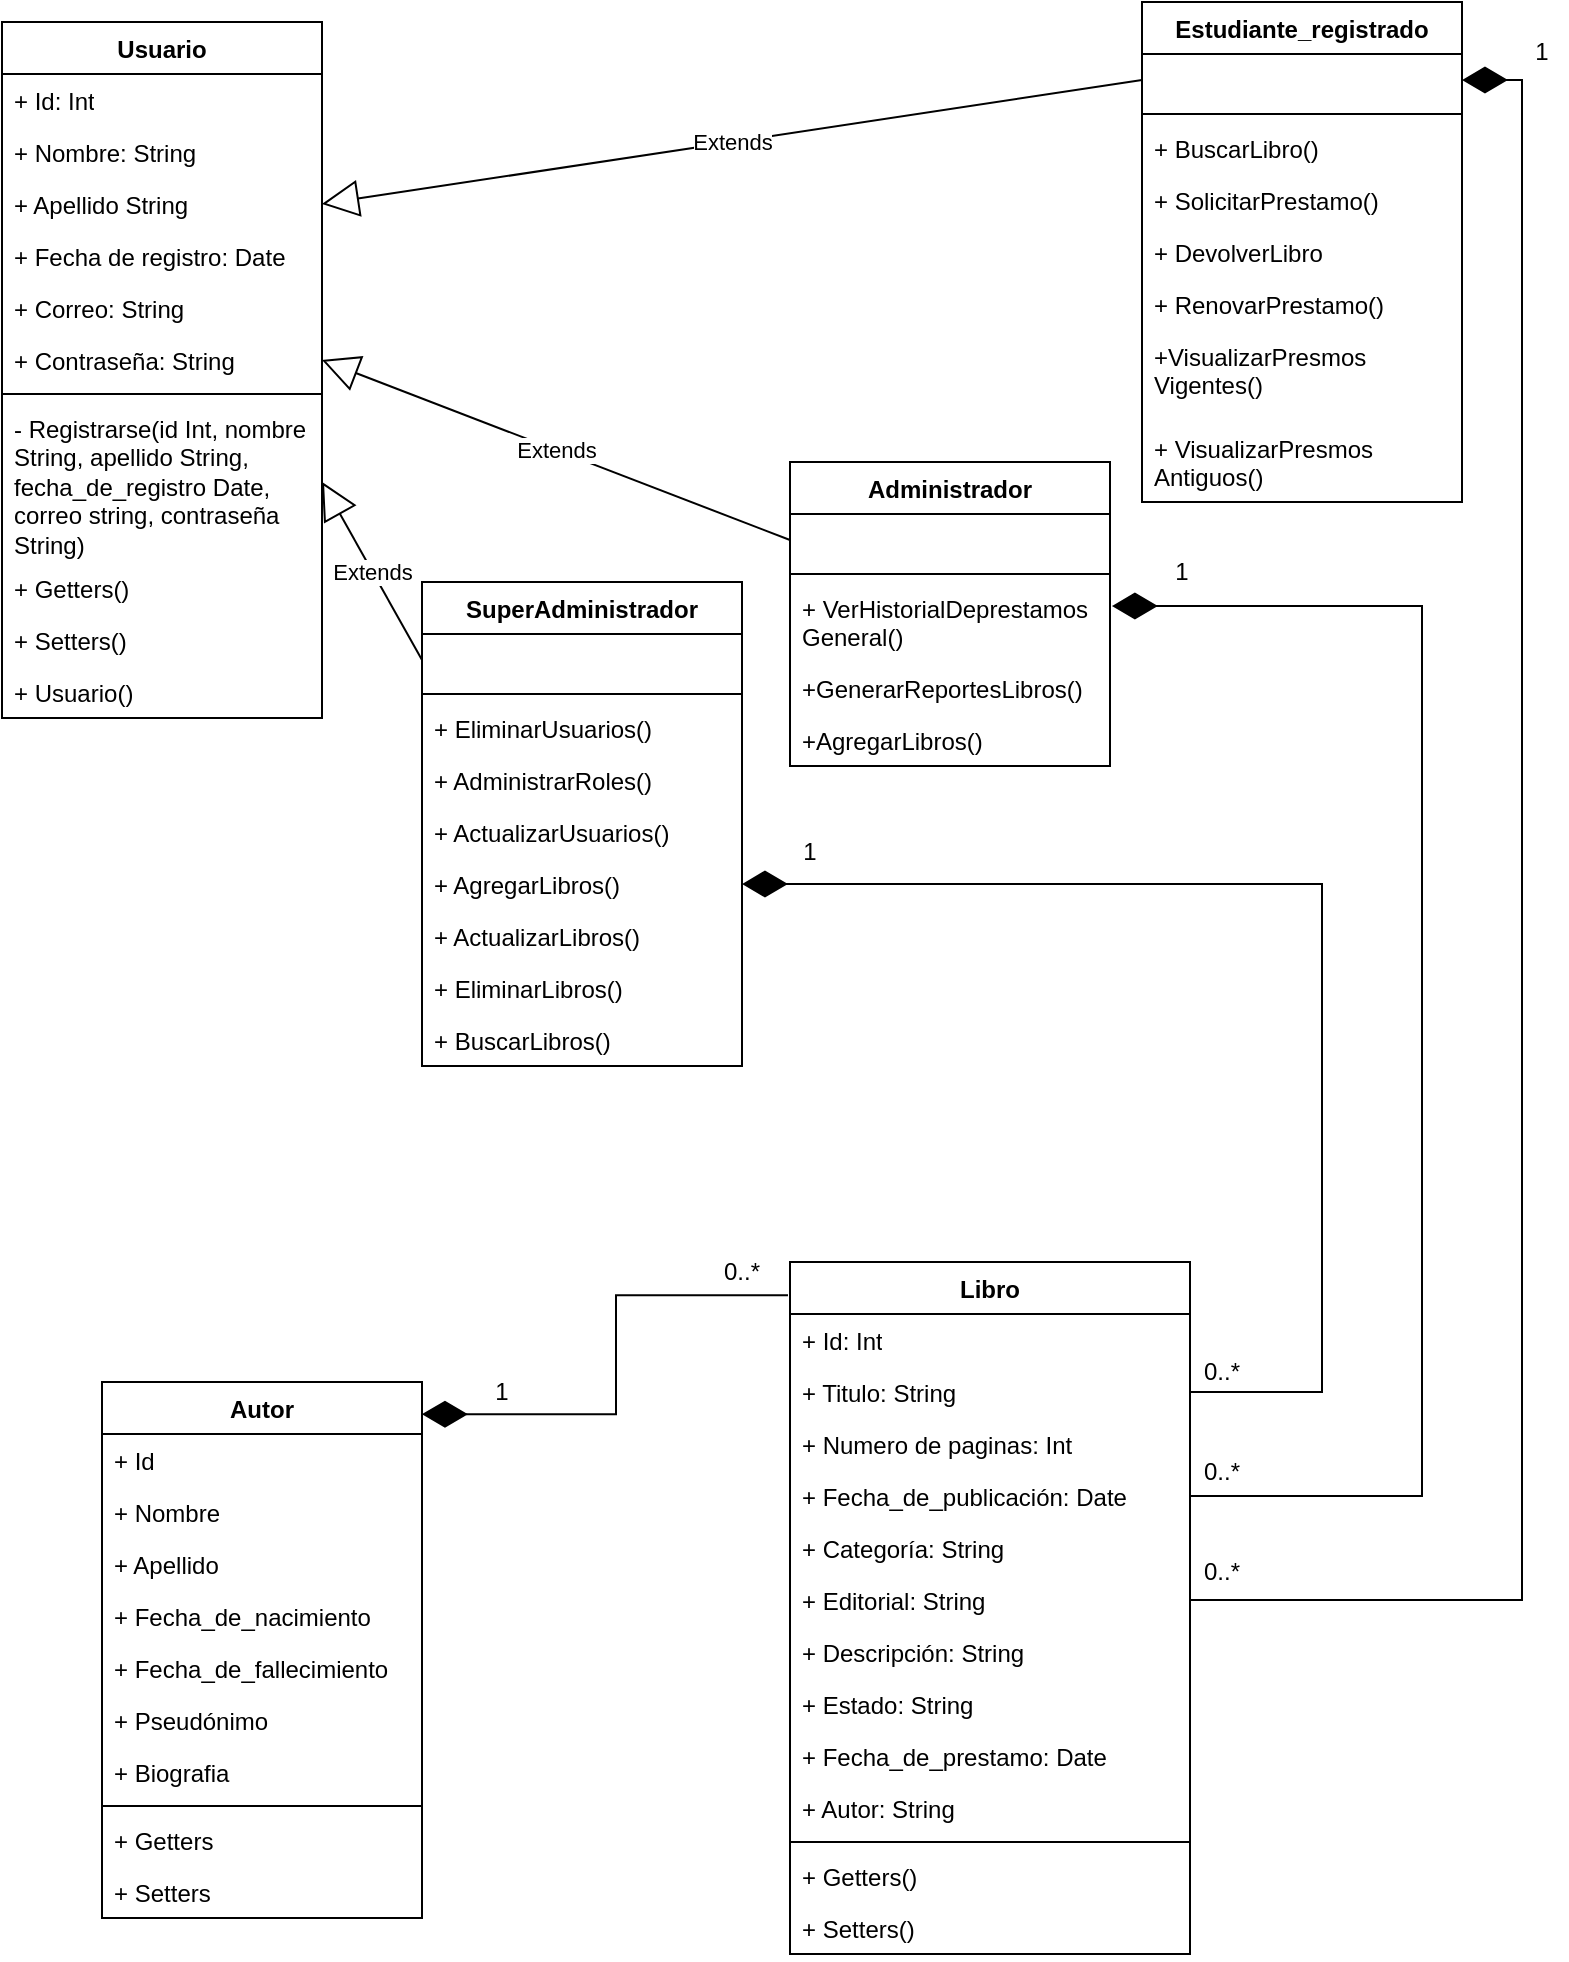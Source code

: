 <mxfile version="24.2.7" type="device">
  <diagram id="C5RBs43oDa-KdzZeNtuy" name="Page-1">
    <mxGraphModel dx="880" dy="474" grid="1" gridSize="10" guides="1" tooltips="1" connect="1" arrows="1" fold="1" page="1" pageScale="1" pageWidth="827" pageHeight="1169" math="0" shadow="0">
      <root>
        <mxCell id="WIyWlLk6GJQsqaUBKTNV-0" />
        <mxCell id="WIyWlLk6GJQsqaUBKTNV-1" parent="WIyWlLk6GJQsqaUBKTNV-0" />
        <mxCell id="soJJ_sp8PzKhSTQay1jE-0" value="Libro" style="swimlane;fontStyle=1;align=center;verticalAlign=top;childLayout=stackLayout;horizontal=1;startSize=26;horizontalStack=0;resizeParent=1;resizeParentMax=0;resizeLast=0;collapsible=1;marginBottom=0;whiteSpace=wrap;html=1;" parent="WIyWlLk6GJQsqaUBKTNV-1" vertex="1">
          <mxGeometry x="414" y="660" width="200" height="346" as="geometry" />
        </mxCell>
        <mxCell id="soJJ_sp8PzKhSTQay1jE-1" value="+ Id: Int" style="text;strokeColor=none;fillColor=none;align=left;verticalAlign=top;spacingLeft=4;spacingRight=4;overflow=hidden;rotatable=0;points=[[0,0.5],[1,0.5]];portConstraint=eastwest;whiteSpace=wrap;html=1;" parent="soJJ_sp8PzKhSTQay1jE-0" vertex="1">
          <mxGeometry y="26" width="200" height="26" as="geometry" />
        </mxCell>
        <mxCell id="soJJ_sp8PzKhSTQay1jE-8" value="+ Titulo: String" style="text;strokeColor=none;fillColor=none;align=left;verticalAlign=top;spacingLeft=4;spacingRight=4;overflow=hidden;rotatable=0;points=[[0,0.5],[1,0.5]];portConstraint=eastwest;whiteSpace=wrap;html=1;" parent="soJJ_sp8PzKhSTQay1jE-0" vertex="1">
          <mxGeometry y="52" width="200" height="26" as="geometry" />
        </mxCell>
        <mxCell id="soJJ_sp8PzKhSTQay1jE-9" value="+ Numero de paginas: Int" style="text;strokeColor=none;fillColor=none;align=left;verticalAlign=top;spacingLeft=4;spacingRight=4;overflow=hidden;rotatable=0;points=[[0,0.5],[1,0.5]];portConstraint=eastwest;whiteSpace=wrap;html=1;" parent="soJJ_sp8PzKhSTQay1jE-0" vertex="1">
          <mxGeometry y="78" width="200" height="26" as="geometry" />
        </mxCell>
        <mxCell id="soJJ_sp8PzKhSTQay1jE-11" value="+ Fecha_de_publicación: Date" style="text;strokeColor=none;fillColor=none;align=left;verticalAlign=top;spacingLeft=4;spacingRight=4;overflow=hidden;rotatable=0;points=[[0,0.5],[1,0.5]];portConstraint=eastwest;whiteSpace=wrap;html=1;" parent="soJJ_sp8PzKhSTQay1jE-0" vertex="1">
          <mxGeometry y="104" width="200" height="26" as="geometry" />
        </mxCell>
        <mxCell id="soJJ_sp8PzKhSTQay1jE-12" value="+ Categoría: String" style="text;strokeColor=none;fillColor=none;align=left;verticalAlign=top;spacingLeft=4;spacingRight=4;overflow=hidden;rotatable=0;points=[[0,0.5],[1,0.5]];portConstraint=eastwest;whiteSpace=wrap;html=1;" parent="soJJ_sp8PzKhSTQay1jE-0" vertex="1">
          <mxGeometry y="130" width="200" height="26" as="geometry" />
        </mxCell>
        <mxCell id="soJJ_sp8PzKhSTQay1jE-16" value="+ Editorial: String" style="text;strokeColor=none;fillColor=none;align=left;verticalAlign=top;spacingLeft=4;spacingRight=4;overflow=hidden;rotatable=0;points=[[0,0.5],[1,0.5]];portConstraint=eastwest;whiteSpace=wrap;html=1;" parent="soJJ_sp8PzKhSTQay1jE-0" vertex="1">
          <mxGeometry y="156" width="200" height="26" as="geometry" />
        </mxCell>
        <mxCell id="soJJ_sp8PzKhSTQay1jE-26" value="+ Descripción: String" style="text;strokeColor=none;fillColor=none;align=left;verticalAlign=top;spacingLeft=4;spacingRight=4;overflow=hidden;rotatable=0;points=[[0,0.5],[1,0.5]];portConstraint=eastwest;whiteSpace=wrap;html=1;" parent="soJJ_sp8PzKhSTQay1jE-0" vertex="1">
          <mxGeometry y="182" width="200" height="26" as="geometry" />
        </mxCell>
        <mxCell id="ppsFmQUHcT1ujf4E3q2L-0" value="+ Estado: String" style="text;strokeColor=none;fillColor=none;align=left;verticalAlign=top;spacingLeft=4;spacingRight=4;overflow=hidden;rotatable=0;points=[[0,0.5],[1,0.5]];portConstraint=eastwest;whiteSpace=wrap;html=1;" vertex="1" parent="soJJ_sp8PzKhSTQay1jE-0">
          <mxGeometry y="208" width="200" height="26" as="geometry" />
        </mxCell>
        <mxCell id="ppsFmQUHcT1ujf4E3q2L-1" value="+ Fecha_de_prestamo: Date" style="text;strokeColor=none;fillColor=none;align=left;verticalAlign=top;spacingLeft=4;spacingRight=4;overflow=hidden;rotatable=0;points=[[0,0.5],[1,0.5]];portConstraint=eastwest;whiteSpace=wrap;html=1;" vertex="1" parent="soJJ_sp8PzKhSTQay1jE-0">
          <mxGeometry y="234" width="200" height="26" as="geometry" />
        </mxCell>
        <mxCell id="soJJ_sp8PzKhSTQay1jE-27" value="+ Autor: String" style="text;strokeColor=none;fillColor=none;align=left;verticalAlign=top;spacingLeft=4;spacingRight=4;overflow=hidden;rotatable=0;points=[[0,0.5],[1,0.5]];portConstraint=eastwest;whiteSpace=wrap;html=1;" parent="soJJ_sp8PzKhSTQay1jE-0" vertex="1">
          <mxGeometry y="260" width="200" height="26" as="geometry" />
        </mxCell>
        <mxCell id="soJJ_sp8PzKhSTQay1jE-2" value="" style="line;strokeWidth=1;fillColor=none;align=left;verticalAlign=middle;spacingTop=-1;spacingLeft=3;spacingRight=3;rotatable=0;labelPosition=right;points=[];portConstraint=eastwest;strokeColor=inherit;" parent="soJJ_sp8PzKhSTQay1jE-0" vertex="1">
          <mxGeometry y="286" width="200" height="8" as="geometry" />
        </mxCell>
        <mxCell id="soJJ_sp8PzKhSTQay1jE-3" value="+ Getters()" style="text;strokeColor=none;fillColor=none;align=left;verticalAlign=top;spacingLeft=4;spacingRight=4;overflow=hidden;rotatable=0;points=[[0,0.5],[1,0.5]];portConstraint=eastwest;whiteSpace=wrap;html=1;" parent="soJJ_sp8PzKhSTQay1jE-0" vertex="1">
          <mxGeometry y="294" width="200" height="26" as="geometry" />
        </mxCell>
        <mxCell id="soJJ_sp8PzKhSTQay1jE-34" value="+ Setters()" style="text;strokeColor=none;fillColor=none;align=left;verticalAlign=top;spacingLeft=4;spacingRight=4;overflow=hidden;rotatable=0;points=[[0,0.5],[1,0.5]];portConstraint=eastwest;whiteSpace=wrap;html=1;" parent="soJJ_sp8PzKhSTQay1jE-0" vertex="1">
          <mxGeometry y="320" width="200" height="26" as="geometry" />
        </mxCell>
        <mxCell id="soJJ_sp8PzKhSTQay1jE-4" value="Autor&lt;div&gt;&lt;br&gt;&lt;/div&gt;" style="swimlane;fontStyle=1;align=center;verticalAlign=top;childLayout=stackLayout;horizontal=1;startSize=26;horizontalStack=0;resizeParent=1;resizeParentMax=0;resizeLast=0;collapsible=1;marginBottom=0;whiteSpace=wrap;html=1;" parent="WIyWlLk6GJQsqaUBKTNV-1" vertex="1">
          <mxGeometry x="70" y="720" width="160" height="268" as="geometry" />
        </mxCell>
        <mxCell id="soJJ_sp8PzKhSTQay1jE-5" value="+ Id" style="text;strokeColor=none;fillColor=none;align=left;verticalAlign=top;spacingLeft=4;spacingRight=4;overflow=hidden;rotatable=0;points=[[0,0.5],[1,0.5]];portConstraint=eastwest;whiteSpace=wrap;html=1;" parent="soJJ_sp8PzKhSTQay1jE-4" vertex="1">
          <mxGeometry y="26" width="160" height="26" as="geometry" />
        </mxCell>
        <mxCell id="soJJ_sp8PzKhSTQay1jE-14" value="+ Nombre&lt;div&gt;&lt;br&gt;&lt;/div&gt;" style="text;strokeColor=none;fillColor=none;align=left;verticalAlign=top;spacingLeft=4;spacingRight=4;overflow=hidden;rotatable=0;points=[[0,0.5],[1,0.5]];portConstraint=eastwest;whiteSpace=wrap;html=1;" parent="soJJ_sp8PzKhSTQay1jE-4" vertex="1">
          <mxGeometry y="52" width="160" height="26" as="geometry" />
        </mxCell>
        <mxCell id="soJJ_sp8PzKhSTQay1jE-13" value="+ Apellido" style="text;strokeColor=none;fillColor=none;align=left;verticalAlign=top;spacingLeft=4;spacingRight=4;overflow=hidden;rotatable=0;points=[[0,0.5],[1,0.5]];portConstraint=eastwest;whiteSpace=wrap;html=1;" parent="soJJ_sp8PzKhSTQay1jE-4" vertex="1">
          <mxGeometry y="78" width="160" height="26" as="geometry" />
        </mxCell>
        <mxCell id="soJJ_sp8PzKhSTQay1jE-29" value="+ Fecha_de_nacimiento" style="text;strokeColor=none;fillColor=none;align=left;verticalAlign=top;spacingLeft=4;spacingRight=4;overflow=hidden;rotatable=0;points=[[0,0.5],[1,0.5]];portConstraint=eastwest;whiteSpace=wrap;html=1;" parent="soJJ_sp8PzKhSTQay1jE-4" vertex="1">
          <mxGeometry y="104" width="160" height="26" as="geometry" />
        </mxCell>
        <mxCell id="soJJ_sp8PzKhSTQay1jE-30" value="+ Fecha_de_fallecimiento" style="text;strokeColor=none;fillColor=none;align=left;verticalAlign=top;spacingLeft=4;spacingRight=4;overflow=hidden;rotatable=0;points=[[0,0.5],[1,0.5]];portConstraint=eastwest;whiteSpace=wrap;html=1;" parent="soJJ_sp8PzKhSTQay1jE-4" vertex="1">
          <mxGeometry y="130" width="160" height="26" as="geometry" />
        </mxCell>
        <mxCell id="soJJ_sp8PzKhSTQay1jE-15" value="+ Pseudónimo" style="text;strokeColor=none;fillColor=none;align=left;verticalAlign=top;spacingLeft=4;spacingRight=4;overflow=hidden;rotatable=0;points=[[0,0.5],[1,0.5]];portConstraint=eastwest;whiteSpace=wrap;html=1;" parent="soJJ_sp8PzKhSTQay1jE-4" vertex="1">
          <mxGeometry y="156" width="160" height="26" as="geometry" />
        </mxCell>
        <mxCell id="soJJ_sp8PzKhSTQay1jE-28" value="+ Biografia" style="text;strokeColor=none;fillColor=none;align=left;verticalAlign=top;spacingLeft=4;spacingRight=4;overflow=hidden;rotatable=0;points=[[0,0.5],[1,0.5]];portConstraint=eastwest;whiteSpace=wrap;html=1;" parent="soJJ_sp8PzKhSTQay1jE-4" vertex="1">
          <mxGeometry y="182" width="160" height="26" as="geometry" />
        </mxCell>
        <mxCell id="soJJ_sp8PzKhSTQay1jE-6" value="" style="line;strokeWidth=1;fillColor=none;align=left;verticalAlign=middle;spacingTop=-1;spacingLeft=3;spacingRight=3;rotatable=0;labelPosition=right;points=[];portConstraint=eastwest;strokeColor=inherit;" parent="soJJ_sp8PzKhSTQay1jE-4" vertex="1">
          <mxGeometry y="208" width="160" height="8" as="geometry" />
        </mxCell>
        <mxCell id="soJJ_sp8PzKhSTQay1jE-7" value="+ Getters" style="text;strokeColor=none;fillColor=none;align=left;verticalAlign=top;spacingLeft=4;spacingRight=4;overflow=hidden;rotatable=0;points=[[0,0.5],[1,0.5]];portConstraint=eastwest;whiteSpace=wrap;html=1;" parent="soJJ_sp8PzKhSTQay1jE-4" vertex="1">
          <mxGeometry y="216" width="160" height="26" as="geometry" />
        </mxCell>
        <mxCell id="soJJ_sp8PzKhSTQay1jE-31" value="+ Setters" style="text;strokeColor=none;fillColor=none;align=left;verticalAlign=top;spacingLeft=4;spacingRight=4;overflow=hidden;rotatable=0;points=[[0,0.5],[1,0.5]];portConstraint=eastwest;whiteSpace=wrap;html=1;" parent="soJJ_sp8PzKhSTQay1jE-4" vertex="1">
          <mxGeometry y="242" width="160" height="26" as="geometry" />
        </mxCell>
        <mxCell id="soJJ_sp8PzKhSTQay1jE-10" style="edgeStyle=orthogonalEdgeStyle;rounded=0;orthogonalLoop=1;jettySize=auto;html=1;entryX=1;entryY=0.06;entryDx=0;entryDy=0;endArrow=diamondThin;endFill=1;startSize=6;endSize=20;entryPerimeter=0;exitX=-0.005;exitY=0.048;exitDx=0;exitDy=0;exitPerimeter=0;labelPosition=center;verticalLabelPosition=top;align=center;verticalAlign=bottom;" parent="WIyWlLk6GJQsqaUBKTNV-1" source="soJJ_sp8PzKhSTQay1jE-0" target="soJJ_sp8PzKhSTQay1jE-4" edge="1">
          <mxGeometry relative="1" as="geometry">
            <mxPoint x="370" y="121" as="targetPoint" />
            <mxPoint x="570" y="564" as="sourcePoint" />
          </mxGeometry>
        </mxCell>
        <mxCell id="soJJ_sp8PzKhSTQay1jE-37" value="SuperAdministrador" style="swimlane;fontStyle=1;align=center;verticalAlign=top;childLayout=stackLayout;horizontal=1;startSize=26;horizontalStack=0;resizeParent=1;resizeParentMax=0;resizeLast=0;collapsible=1;marginBottom=0;whiteSpace=wrap;html=1;" parent="WIyWlLk6GJQsqaUBKTNV-1" vertex="1">
          <mxGeometry x="230" y="320" width="160" height="242" as="geometry" />
        </mxCell>
        <mxCell id="soJJ_sp8PzKhSTQay1jE-56" value="&lt;div&gt;&lt;br&gt;&lt;/div&gt;" style="text;strokeColor=none;fillColor=none;align=left;verticalAlign=top;spacingLeft=4;spacingRight=4;overflow=hidden;rotatable=0;points=[[0,0.5],[1,0.5]];portConstraint=eastwest;whiteSpace=wrap;html=1;" parent="soJJ_sp8PzKhSTQay1jE-37" vertex="1">
          <mxGeometry y="26" width="160" height="26" as="geometry" />
        </mxCell>
        <mxCell id="soJJ_sp8PzKhSTQay1jE-39" value="" style="line;strokeWidth=1;fillColor=none;align=left;verticalAlign=middle;spacingTop=-1;spacingLeft=3;spacingRight=3;rotatable=0;labelPosition=right;points=[];portConstraint=eastwest;strokeColor=inherit;" parent="soJJ_sp8PzKhSTQay1jE-37" vertex="1">
          <mxGeometry y="52" width="160" height="8" as="geometry" />
        </mxCell>
        <mxCell id="soJJ_sp8PzKhSTQay1jE-40" value="+ EliminarUsuarios()" style="text;strokeColor=none;fillColor=none;align=left;verticalAlign=top;spacingLeft=4;spacingRight=4;overflow=hidden;rotatable=0;points=[[0,0.5],[1,0.5]];portConstraint=eastwest;whiteSpace=wrap;html=1;" parent="soJJ_sp8PzKhSTQay1jE-37" vertex="1">
          <mxGeometry y="60" width="160" height="26" as="geometry" />
        </mxCell>
        <mxCell id="soJJ_sp8PzKhSTQay1jE-75" value="+ AdministrarRoles()" style="text;strokeColor=none;fillColor=none;align=left;verticalAlign=top;spacingLeft=4;spacingRight=4;overflow=hidden;rotatable=0;points=[[0,0.5],[1,0.5]];portConstraint=eastwest;whiteSpace=wrap;html=1;" parent="soJJ_sp8PzKhSTQay1jE-37" vertex="1">
          <mxGeometry y="86" width="160" height="26" as="geometry" />
        </mxCell>
        <mxCell id="soJJ_sp8PzKhSTQay1jE-80" value="+ ActualizarUsuarios()" style="text;strokeColor=none;fillColor=none;align=left;verticalAlign=top;spacingLeft=4;spacingRight=4;overflow=hidden;rotatable=0;points=[[0,0.5],[1,0.5]];portConstraint=eastwest;whiteSpace=wrap;html=1;" parent="soJJ_sp8PzKhSTQay1jE-37" vertex="1">
          <mxGeometry y="112" width="160" height="26" as="geometry" />
        </mxCell>
        <mxCell id="soJJ_sp8PzKhSTQay1jE-76" value="+ AgregarLibros()" style="text;strokeColor=none;fillColor=none;align=left;verticalAlign=top;spacingLeft=4;spacingRight=4;overflow=hidden;rotatable=0;points=[[0,0.5],[1,0.5]];portConstraint=eastwest;whiteSpace=wrap;html=1;" parent="soJJ_sp8PzKhSTQay1jE-37" vertex="1">
          <mxGeometry y="138" width="160" height="26" as="geometry" />
        </mxCell>
        <mxCell id="soJJ_sp8PzKhSTQay1jE-77" value="+ ActualizarLibros()" style="text;strokeColor=none;fillColor=none;align=left;verticalAlign=top;spacingLeft=4;spacingRight=4;overflow=hidden;rotatable=0;points=[[0,0.5],[1,0.5]];portConstraint=eastwest;whiteSpace=wrap;html=1;" parent="soJJ_sp8PzKhSTQay1jE-37" vertex="1">
          <mxGeometry y="164" width="160" height="26" as="geometry" />
        </mxCell>
        <mxCell id="soJJ_sp8PzKhSTQay1jE-78" value="+ EliminarLibros()" style="text;strokeColor=none;fillColor=none;align=left;verticalAlign=top;spacingLeft=4;spacingRight=4;overflow=hidden;rotatable=0;points=[[0,0.5],[1,0.5]];portConstraint=eastwest;whiteSpace=wrap;html=1;" parent="soJJ_sp8PzKhSTQay1jE-37" vertex="1">
          <mxGeometry y="190" width="160" height="26" as="geometry" />
        </mxCell>
        <mxCell id="soJJ_sp8PzKhSTQay1jE-84" value="+ BuscarLibros()" style="text;strokeColor=none;fillColor=none;align=left;verticalAlign=top;spacingLeft=4;spacingRight=4;overflow=hidden;rotatable=0;points=[[0,0.5],[1,0.5]];portConstraint=eastwest;whiteSpace=wrap;html=1;" parent="soJJ_sp8PzKhSTQay1jE-37" vertex="1">
          <mxGeometry y="216" width="160" height="26" as="geometry" />
        </mxCell>
        <mxCell id="soJJ_sp8PzKhSTQay1jE-41" value="Administrador" style="swimlane;fontStyle=1;align=center;verticalAlign=top;childLayout=stackLayout;horizontal=1;startSize=26;horizontalStack=0;resizeParent=1;resizeParentMax=0;resizeLast=0;collapsible=1;marginBottom=0;whiteSpace=wrap;html=1;" parent="WIyWlLk6GJQsqaUBKTNV-1" vertex="1">
          <mxGeometry x="414" y="260" width="160" height="152" as="geometry" />
        </mxCell>
        <mxCell id="soJJ_sp8PzKhSTQay1jE-42" value="&lt;div&gt;&lt;br&gt;&lt;/div&gt;&lt;div&gt;&lt;br&gt;&lt;/div&gt;" style="text;strokeColor=none;fillColor=none;align=left;verticalAlign=top;spacingLeft=4;spacingRight=4;overflow=hidden;rotatable=0;points=[[0,0.5],[1,0.5]];portConstraint=eastwest;whiteSpace=wrap;html=1;" parent="soJJ_sp8PzKhSTQay1jE-41" vertex="1">
          <mxGeometry y="26" width="160" height="26" as="geometry" />
        </mxCell>
        <mxCell id="soJJ_sp8PzKhSTQay1jE-43" value="" style="line;strokeWidth=1;fillColor=none;align=left;verticalAlign=middle;spacingTop=-1;spacingLeft=3;spacingRight=3;rotatable=0;labelPosition=right;points=[];portConstraint=eastwest;strokeColor=inherit;" parent="soJJ_sp8PzKhSTQay1jE-41" vertex="1">
          <mxGeometry y="52" width="160" height="8" as="geometry" />
        </mxCell>
        <mxCell id="soJJ_sp8PzKhSTQay1jE-44" value="+ VerHistorialDeprestamos&lt;div&gt;General()&lt;/div&gt;" style="text;strokeColor=none;fillColor=none;align=left;verticalAlign=top;spacingLeft=4;spacingRight=4;overflow=hidden;rotatable=0;points=[[0,0.5],[1,0.5]];portConstraint=eastwest;whiteSpace=wrap;html=1;" parent="soJJ_sp8PzKhSTQay1jE-41" vertex="1">
          <mxGeometry y="60" width="160" height="40" as="geometry" />
        </mxCell>
        <mxCell id="soJJ_sp8PzKhSTQay1jE-87" value="+GenerarReportesLibros()" style="text;strokeColor=none;fillColor=none;align=left;verticalAlign=top;spacingLeft=4;spacingRight=4;overflow=hidden;rotatable=0;points=[[0,0.5],[1,0.5]];portConstraint=eastwest;whiteSpace=wrap;html=1;" parent="soJJ_sp8PzKhSTQay1jE-41" vertex="1">
          <mxGeometry y="100" width="160" height="26" as="geometry" />
        </mxCell>
        <mxCell id="ppsFmQUHcT1ujf4E3q2L-2" value="+AgregarLibros()" style="text;strokeColor=none;fillColor=none;align=left;verticalAlign=top;spacingLeft=4;spacingRight=4;overflow=hidden;rotatable=0;points=[[0,0.5],[1,0.5]];portConstraint=eastwest;whiteSpace=wrap;html=1;" vertex="1" parent="soJJ_sp8PzKhSTQay1jE-41">
          <mxGeometry y="126" width="160" height="26" as="geometry" />
        </mxCell>
        <mxCell id="soJJ_sp8PzKhSTQay1jE-45" value="Estudiante_registrado" style="swimlane;fontStyle=1;align=center;verticalAlign=top;childLayout=stackLayout;horizontal=1;startSize=26;horizontalStack=0;resizeParent=1;resizeParentMax=0;resizeLast=0;collapsible=1;marginBottom=0;whiteSpace=wrap;html=1;" parent="WIyWlLk6GJQsqaUBKTNV-1" vertex="1">
          <mxGeometry x="590" y="30" width="160" height="250" as="geometry" />
        </mxCell>
        <mxCell id="soJJ_sp8PzKhSTQay1jE-46" value="&lt;div&gt;&lt;br&gt;&lt;/div&gt;&lt;div&gt;&lt;br&gt;&lt;/div&gt;" style="text;strokeColor=none;fillColor=none;align=left;verticalAlign=top;spacingLeft=4;spacingRight=4;overflow=hidden;rotatable=0;points=[[0,0.5],[1,0.5]];portConstraint=eastwest;whiteSpace=wrap;html=1;" parent="soJJ_sp8PzKhSTQay1jE-45" vertex="1">
          <mxGeometry y="26" width="160" height="26" as="geometry" />
        </mxCell>
        <mxCell id="soJJ_sp8PzKhSTQay1jE-47" value="" style="line;strokeWidth=1;fillColor=none;align=left;verticalAlign=middle;spacingTop=-1;spacingLeft=3;spacingRight=3;rotatable=0;labelPosition=right;points=[];portConstraint=eastwest;strokeColor=inherit;" parent="soJJ_sp8PzKhSTQay1jE-45" vertex="1">
          <mxGeometry y="52" width="160" height="8" as="geometry" />
        </mxCell>
        <mxCell id="soJJ_sp8PzKhSTQay1jE-48" value="+ BuscarLibro()" style="text;strokeColor=none;fillColor=none;align=left;verticalAlign=top;spacingLeft=4;spacingRight=4;overflow=hidden;rotatable=0;points=[[0,0.5],[1,0.5]];portConstraint=eastwest;whiteSpace=wrap;html=1;" parent="soJJ_sp8PzKhSTQay1jE-45" vertex="1">
          <mxGeometry y="60" width="160" height="26" as="geometry" />
        </mxCell>
        <mxCell id="ppsFmQUHcT1ujf4E3q2L-3" value="+ SolicitarPrestamo()" style="text;strokeColor=none;fillColor=none;align=left;verticalAlign=top;spacingLeft=4;spacingRight=4;overflow=hidden;rotatable=0;points=[[0,0.5],[1,0.5]];portConstraint=eastwest;whiteSpace=wrap;html=1;" vertex="1" parent="soJJ_sp8PzKhSTQay1jE-45">
          <mxGeometry y="86" width="160" height="26" as="geometry" />
        </mxCell>
        <mxCell id="ppsFmQUHcT1ujf4E3q2L-4" value="+ DevolverLibro" style="text;strokeColor=none;fillColor=none;align=left;verticalAlign=top;spacingLeft=4;spacingRight=4;overflow=hidden;rotatable=0;points=[[0,0.5],[1,0.5]];portConstraint=eastwest;whiteSpace=wrap;html=1;" vertex="1" parent="soJJ_sp8PzKhSTQay1jE-45">
          <mxGeometry y="112" width="160" height="26" as="geometry" />
        </mxCell>
        <mxCell id="ppsFmQUHcT1ujf4E3q2L-5" value="+ RenovarPrestamo()" style="text;strokeColor=none;fillColor=none;align=left;verticalAlign=top;spacingLeft=4;spacingRight=4;overflow=hidden;rotatable=0;points=[[0,0.5],[1,0.5]];portConstraint=eastwest;whiteSpace=wrap;html=1;" vertex="1" parent="soJJ_sp8PzKhSTQay1jE-45">
          <mxGeometry y="138" width="160" height="26" as="geometry" />
        </mxCell>
        <mxCell id="ppsFmQUHcT1ujf4E3q2L-6" value="+VisualizarPresmos&lt;div&gt;Vigentes()&lt;/div&gt;" style="text;strokeColor=none;fillColor=none;align=left;verticalAlign=top;spacingLeft=4;spacingRight=4;overflow=hidden;rotatable=0;points=[[0,0.5],[1,0.5]];portConstraint=eastwest;whiteSpace=wrap;html=1;" vertex="1" parent="soJJ_sp8PzKhSTQay1jE-45">
          <mxGeometry y="164" width="160" height="46" as="geometry" />
        </mxCell>
        <mxCell id="ppsFmQUHcT1ujf4E3q2L-7" value="+ VisualizarPresmos&lt;div&gt;Antiguos()&lt;/div&gt;" style="text;strokeColor=none;fillColor=none;align=left;verticalAlign=top;spacingLeft=4;spacingRight=4;overflow=hidden;rotatable=0;points=[[0,0.5],[1,0.5]];portConstraint=eastwest;whiteSpace=wrap;html=1;" vertex="1" parent="soJJ_sp8PzKhSTQay1jE-45">
          <mxGeometry y="210" width="160" height="40" as="geometry" />
        </mxCell>
        <mxCell id="soJJ_sp8PzKhSTQay1jE-58" value="Usuario" style="swimlane;fontStyle=1;align=center;verticalAlign=top;childLayout=stackLayout;horizontal=1;startSize=26;horizontalStack=0;resizeParent=1;resizeParentMax=0;resizeLast=0;collapsible=1;marginBottom=0;whiteSpace=wrap;html=1;" parent="WIyWlLk6GJQsqaUBKTNV-1" vertex="1">
          <mxGeometry x="20" y="40" width="160" height="348" as="geometry" />
        </mxCell>
        <mxCell id="soJJ_sp8PzKhSTQay1jE-59" value="+ Id: Int" style="text;strokeColor=none;fillColor=none;align=left;verticalAlign=top;spacingLeft=4;spacingRight=4;overflow=hidden;rotatable=0;points=[[0,0.5],[1,0.5]];portConstraint=eastwest;whiteSpace=wrap;html=1;" parent="soJJ_sp8PzKhSTQay1jE-58" vertex="1">
          <mxGeometry y="26" width="160" height="26" as="geometry" />
        </mxCell>
        <mxCell id="soJJ_sp8PzKhSTQay1jE-64" value="+ Nombre: String" style="text;strokeColor=none;fillColor=none;align=left;verticalAlign=top;spacingLeft=4;spacingRight=4;overflow=hidden;rotatable=0;points=[[0,0.5],[1,0.5]];portConstraint=eastwest;whiteSpace=wrap;html=1;" parent="soJJ_sp8PzKhSTQay1jE-58" vertex="1">
          <mxGeometry y="52" width="160" height="26" as="geometry" />
        </mxCell>
        <mxCell id="soJJ_sp8PzKhSTQay1jE-62" value="+ Apellido String" style="text;strokeColor=none;fillColor=none;align=left;verticalAlign=top;spacingLeft=4;spacingRight=4;overflow=hidden;rotatable=0;points=[[0,0.5],[1,0.5]];portConstraint=eastwest;whiteSpace=wrap;html=1;" parent="soJJ_sp8PzKhSTQay1jE-58" vertex="1">
          <mxGeometry y="78" width="160" height="26" as="geometry" />
        </mxCell>
        <mxCell id="soJJ_sp8PzKhSTQay1jE-63" value="+ Fecha de registro: Date" style="text;strokeColor=none;fillColor=none;align=left;verticalAlign=top;spacingLeft=4;spacingRight=4;overflow=hidden;rotatable=0;points=[[0,0.5],[1,0.5]];portConstraint=eastwest;whiteSpace=wrap;html=1;" parent="soJJ_sp8PzKhSTQay1jE-58" vertex="1">
          <mxGeometry y="104" width="160" height="26" as="geometry" />
        </mxCell>
        <mxCell id="soJJ_sp8PzKhSTQay1jE-65" value="+ Correo: String" style="text;strokeColor=none;fillColor=none;align=left;verticalAlign=top;spacingLeft=4;spacingRight=4;overflow=hidden;rotatable=0;points=[[0,0.5],[1,0.5]];portConstraint=eastwest;whiteSpace=wrap;html=1;" parent="soJJ_sp8PzKhSTQay1jE-58" vertex="1">
          <mxGeometry y="130" width="160" height="26" as="geometry" />
        </mxCell>
        <mxCell id="soJJ_sp8PzKhSTQay1jE-66" value="+ Contraseña: String" style="text;strokeColor=none;fillColor=none;align=left;verticalAlign=top;spacingLeft=4;spacingRight=4;overflow=hidden;rotatable=0;points=[[0,0.5],[1,0.5]];portConstraint=eastwest;whiteSpace=wrap;html=1;" parent="soJJ_sp8PzKhSTQay1jE-58" vertex="1">
          <mxGeometry y="156" width="160" height="26" as="geometry" />
        </mxCell>
        <mxCell id="soJJ_sp8PzKhSTQay1jE-60" value="" style="line;strokeWidth=1;fillColor=none;align=left;verticalAlign=middle;spacingTop=-1;spacingLeft=3;spacingRight=3;rotatable=0;labelPosition=right;points=[];portConstraint=eastwest;strokeColor=inherit;" parent="soJJ_sp8PzKhSTQay1jE-58" vertex="1">
          <mxGeometry y="182" width="160" height="8" as="geometry" />
        </mxCell>
        <mxCell id="soJJ_sp8PzKhSTQay1jE-61" value="- Registrarse(id Int, nombre String, apellido String, fecha_de_registro Date, correo string, contraseña String)" style="text;strokeColor=none;fillColor=none;align=left;verticalAlign=top;spacingLeft=4;spacingRight=4;overflow=hidden;rotatable=0;points=[[0,0.5],[1,0.5]];portConstraint=eastwest;whiteSpace=wrap;html=1;" parent="soJJ_sp8PzKhSTQay1jE-58" vertex="1">
          <mxGeometry y="190" width="160" height="80" as="geometry" />
        </mxCell>
        <mxCell id="soJJ_sp8PzKhSTQay1jE-67" value="+ Getters()" style="text;strokeColor=none;fillColor=none;align=left;verticalAlign=top;spacingLeft=4;spacingRight=4;overflow=hidden;rotatable=0;points=[[0,0.5],[1,0.5]];portConstraint=eastwest;whiteSpace=wrap;html=1;" parent="soJJ_sp8PzKhSTQay1jE-58" vertex="1">
          <mxGeometry y="270" width="160" height="26" as="geometry" />
        </mxCell>
        <mxCell id="soJJ_sp8PzKhSTQay1jE-68" value="+ Setters()" style="text;strokeColor=none;fillColor=none;align=left;verticalAlign=top;spacingLeft=4;spacingRight=4;overflow=hidden;rotatable=0;points=[[0,0.5],[1,0.5]];portConstraint=eastwest;whiteSpace=wrap;html=1;" parent="soJJ_sp8PzKhSTQay1jE-58" vertex="1">
          <mxGeometry y="296" width="160" height="26" as="geometry" />
        </mxCell>
        <mxCell id="soJJ_sp8PzKhSTQay1jE-69" value="+ Usuario()" style="text;strokeColor=none;fillColor=none;align=left;verticalAlign=top;spacingLeft=4;spacingRight=4;overflow=hidden;rotatable=0;points=[[0,0.5],[1,0.5]];portConstraint=eastwest;whiteSpace=wrap;html=1;" parent="soJJ_sp8PzKhSTQay1jE-58" vertex="1">
          <mxGeometry y="322" width="160" height="26" as="geometry" />
        </mxCell>
        <mxCell id="soJJ_sp8PzKhSTQay1jE-71" value="Extends" style="endArrow=block;endSize=16;endFill=0;html=1;rounded=0;exitX=0;exitY=0.5;exitDx=0;exitDy=0;entryX=1;entryY=0.5;entryDx=0;entryDy=0;" parent="WIyWlLk6GJQsqaUBKTNV-1" source="soJJ_sp8PzKhSTQay1jE-56" target="soJJ_sp8PzKhSTQay1jE-61" edge="1">
          <mxGeometry width="160" relative="1" as="geometry">
            <mxPoint x="540" y="459" as="sourcePoint" />
            <mxPoint x="620" y="430" as="targetPoint" />
          </mxGeometry>
        </mxCell>
        <mxCell id="soJJ_sp8PzKhSTQay1jE-72" value="Extends" style="endArrow=block;endSize=16;endFill=0;html=1;rounded=0;entryX=1;entryY=0.5;entryDx=0;entryDy=0;exitX=0;exitY=0.5;exitDx=0;exitDy=0;" parent="WIyWlLk6GJQsqaUBKTNV-1" source="soJJ_sp8PzKhSTQay1jE-46" target="soJJ_sp8PzKhSTQay1jE-62" edge="1">
          <mxGeometry width="160" relative="1" as="geometry">
            <mxPoint x="190" y="390" as="sourcePoint" />
            <mxPoint x="350" y="390" as="targetPoint" />
          </mxGeometry>
        </mxCell>
        <mxCell id="soJJ_sp8PzKhSTQay1jE-73" value="Extends" style="endArrow=block;endSize=16;endFill=0;html=1;rounded=0;entryX=1;entryY=0.5;entryDx=0;entryDy=0;exitX=0;exitY=0.5;exitDx=0;exitDy=0;" parent="WIyWlLk6GJQsqaUBKTNV-1" source="soJJ_sp8PzKhSTQay1jE-42" target="soJJ_sp8PzKhSTQay1jE-66" edge="1">
          <mxGeometry width="160" relative="1" as="geometry">
            <mxPoint x="210" y="460" as="sourcePoint" />
            <mxPoint x="370" y="460" as="targetPoint" />
          </mxGeometry>
        </mxCell>
        <mxCell id="ppsFmQUHcT1ujf4E3q2L-8" style="edgeStyle=orthogonalEdgeStyle;rounded=0;orthogonalLoop=1;jettySize=auto;html=1;exitX=1;exitY=0.5;exitDx=0;exitDy=0;entryX=1.006;entryY=0.3;entryDx=0;entryDy=0;entryPerimeter=0;endSize=20;endArrow=diamondThin;endFill=1;" edge="1" parent="WIyWlLk6GJQsqaUBKTNV-1" source="soJJ_sp8PzKhSTQay1jE-11" target="soJJ_sp8PzKhSTQay1jE-44">
          <mxGeometry relative="1" as="geometry">
            <Array as="points">
              <mxPoint x="730" y="777" />
              <mxPoint x="730" y="332" />
            </Array>
          </mxGeometry>
        </mxCell>
        <mxCell id="ppsFmQUHcT1ujf4E3q2L-9" value="1" style="text;html=1;align=center;verticalAlign=middle;whiteSpace=wrap;rounded=0;" vertex="1" parent="WIyWlLk6GJQsqaUBKTNV-1">
          <mxGeometry x="260" y="720" width="20" height="10" as="geometry" />
        </mxCell>
        <mxCell id="ppsFmQUHcT1ujf4E3q2L-10" value="0..*" style="text;html=1;align=center;verticalAlign=middle;whiteSpace=wrap;rounded=0;" vertex="1" parent="WIyWlLk6GJQsqaUBKTNV-1">
          <mxGeometry x="380" y="660" width="20" height="10" as="geometry" />
        </mxCell>
        <mxCell id="ppsFmQUHcT1ujf4E3q2L-11" style="edgeStyle=orthogonalEdgeStyle;rounded=0;orthogonalLoop=1;jettySize=auto;html=1;exitX=1;exitY=0.5;exitDx=0;exitDy=0;entryX=1;entryY=0.5;entryDx=0;entryDy=0;endSize=20;endArrow=diamondThin;endFill=1;" edge="1" parent="WIyWlLk6GJQsqaUBKTNV-1" source="soJJ_sp8PzKhSTQay1jE-8" target="soJJ_sp8PzKhSTQay1jE-76">
          <mxGeometry relative="1" as="geometry">
            <Array as="points">
              <mxPoint x="680" y="725" />
              <mxPoint x="680" y="471" />
            </Array>
          </mxGeometry>
        </mxCell>
        <mxCell id="ppsFmQUHcT1ujf4E3q2L-12" style="edgeStyle=orthogonalEdgeStyle;rounded=0;orthogonalLoop=1;jettySize=auto;html=1;entryX=1;entryY=0.5;entryDx=0;entryDy=0;endSize=20;endArrow=diamondThin;endFill=1;" edge="1" parent="WIyWlLk6GJQsqaUBKTNV-1" source="soJJ_sp8PzKhSTQay1jE-16" target="soJJ_sp8PzKhSTQay1jE-46">
          <mxGeometry relative="1" as="geometry">
            <Array as="points">
              <mxPoint x="780" y="829" />
              <mxPoint x="780" y="69" />
            </Array>
          </mxGeometry>
        </mxCell>
        <mxCell id="ppsFmQUHcT1ujf4E3q2L-13" value="1" style="text;html=1;align=center;verticalAlign=middle;whiteSpace=wrap;rounded=0;" vertex="1" parent="WIyWlLk6GJQsqaUBKTNV-1">
          <mxGeometry x="414" y="450" width="20" height="10" as="geometry" />
        </mxCell>
        <mxCell id="ppsFmQUHcT1ujf4E3q2L-16" value="1" style="text;html=1;align=center;verticalAlign=middle;whiteSpace=wrap;rounded=0;" vertex="1" parent="WIyWlLk6GJQsqaUBKTNV-1">
          <mxGeometry x="600" y="310" width="20" height="10" as="geometry" />
        </mxCell>
        <mxCell id="ppsFmQUHcT1ujf4E3q2L-17" value="1" style="text;html=1;align=center;verticalAlign=middle;whiteSpace=wrap;rounded=0;" vertex="1" parent="WIyWlLk6GJQsqaUBKTNV-1">
          <mxGeometry x="780" y="50" width="20" height="10" as="geometry" />
        </mxCell>
        <mxCell id="ppsFmQUHcT1ujf4E3q2L-18" value="0..*" style="text;html=1;align=center;verticalAlign=middle;whiteSpace=wrap;rounded=0;" vertex="1" parent="WIyWlLk6GJQsqaUBKTNV-1">
          <mxGeometry x="620" y="710" width="20" height="10" as="geometry" />
        </mxCell>
        <mxCell id="ppsFmQUHcT1ujf4E3q2L-19" value="0..*" style="text;html=1;align=center;verticalAlign=middle;whiteSpace=wrap;rounded=0;" vertex="1" parent="WIyWlLk6GJQsqaUBKTNV-1">
          <mxGeometry x="620" y="760" width="20" height="10" as="geometry" />
        </mxCell>
        <mxCell id="ppsFmQUHcT1ujf4E3q2L-20" value="0..*" style="text;html=1;align=center;verticalAlign=middle;whiteSpace=wrap;rounded=0;" vertex="1" parent="WIyWlLk6GJQsqaUBKTNV-1">
          <mxGeometry x="620" y="810" width="20" height="10" as="geometry" />
        </mxCell>
      </root>
    </mxGraphModel>
  </diagram>
</mxfile>
